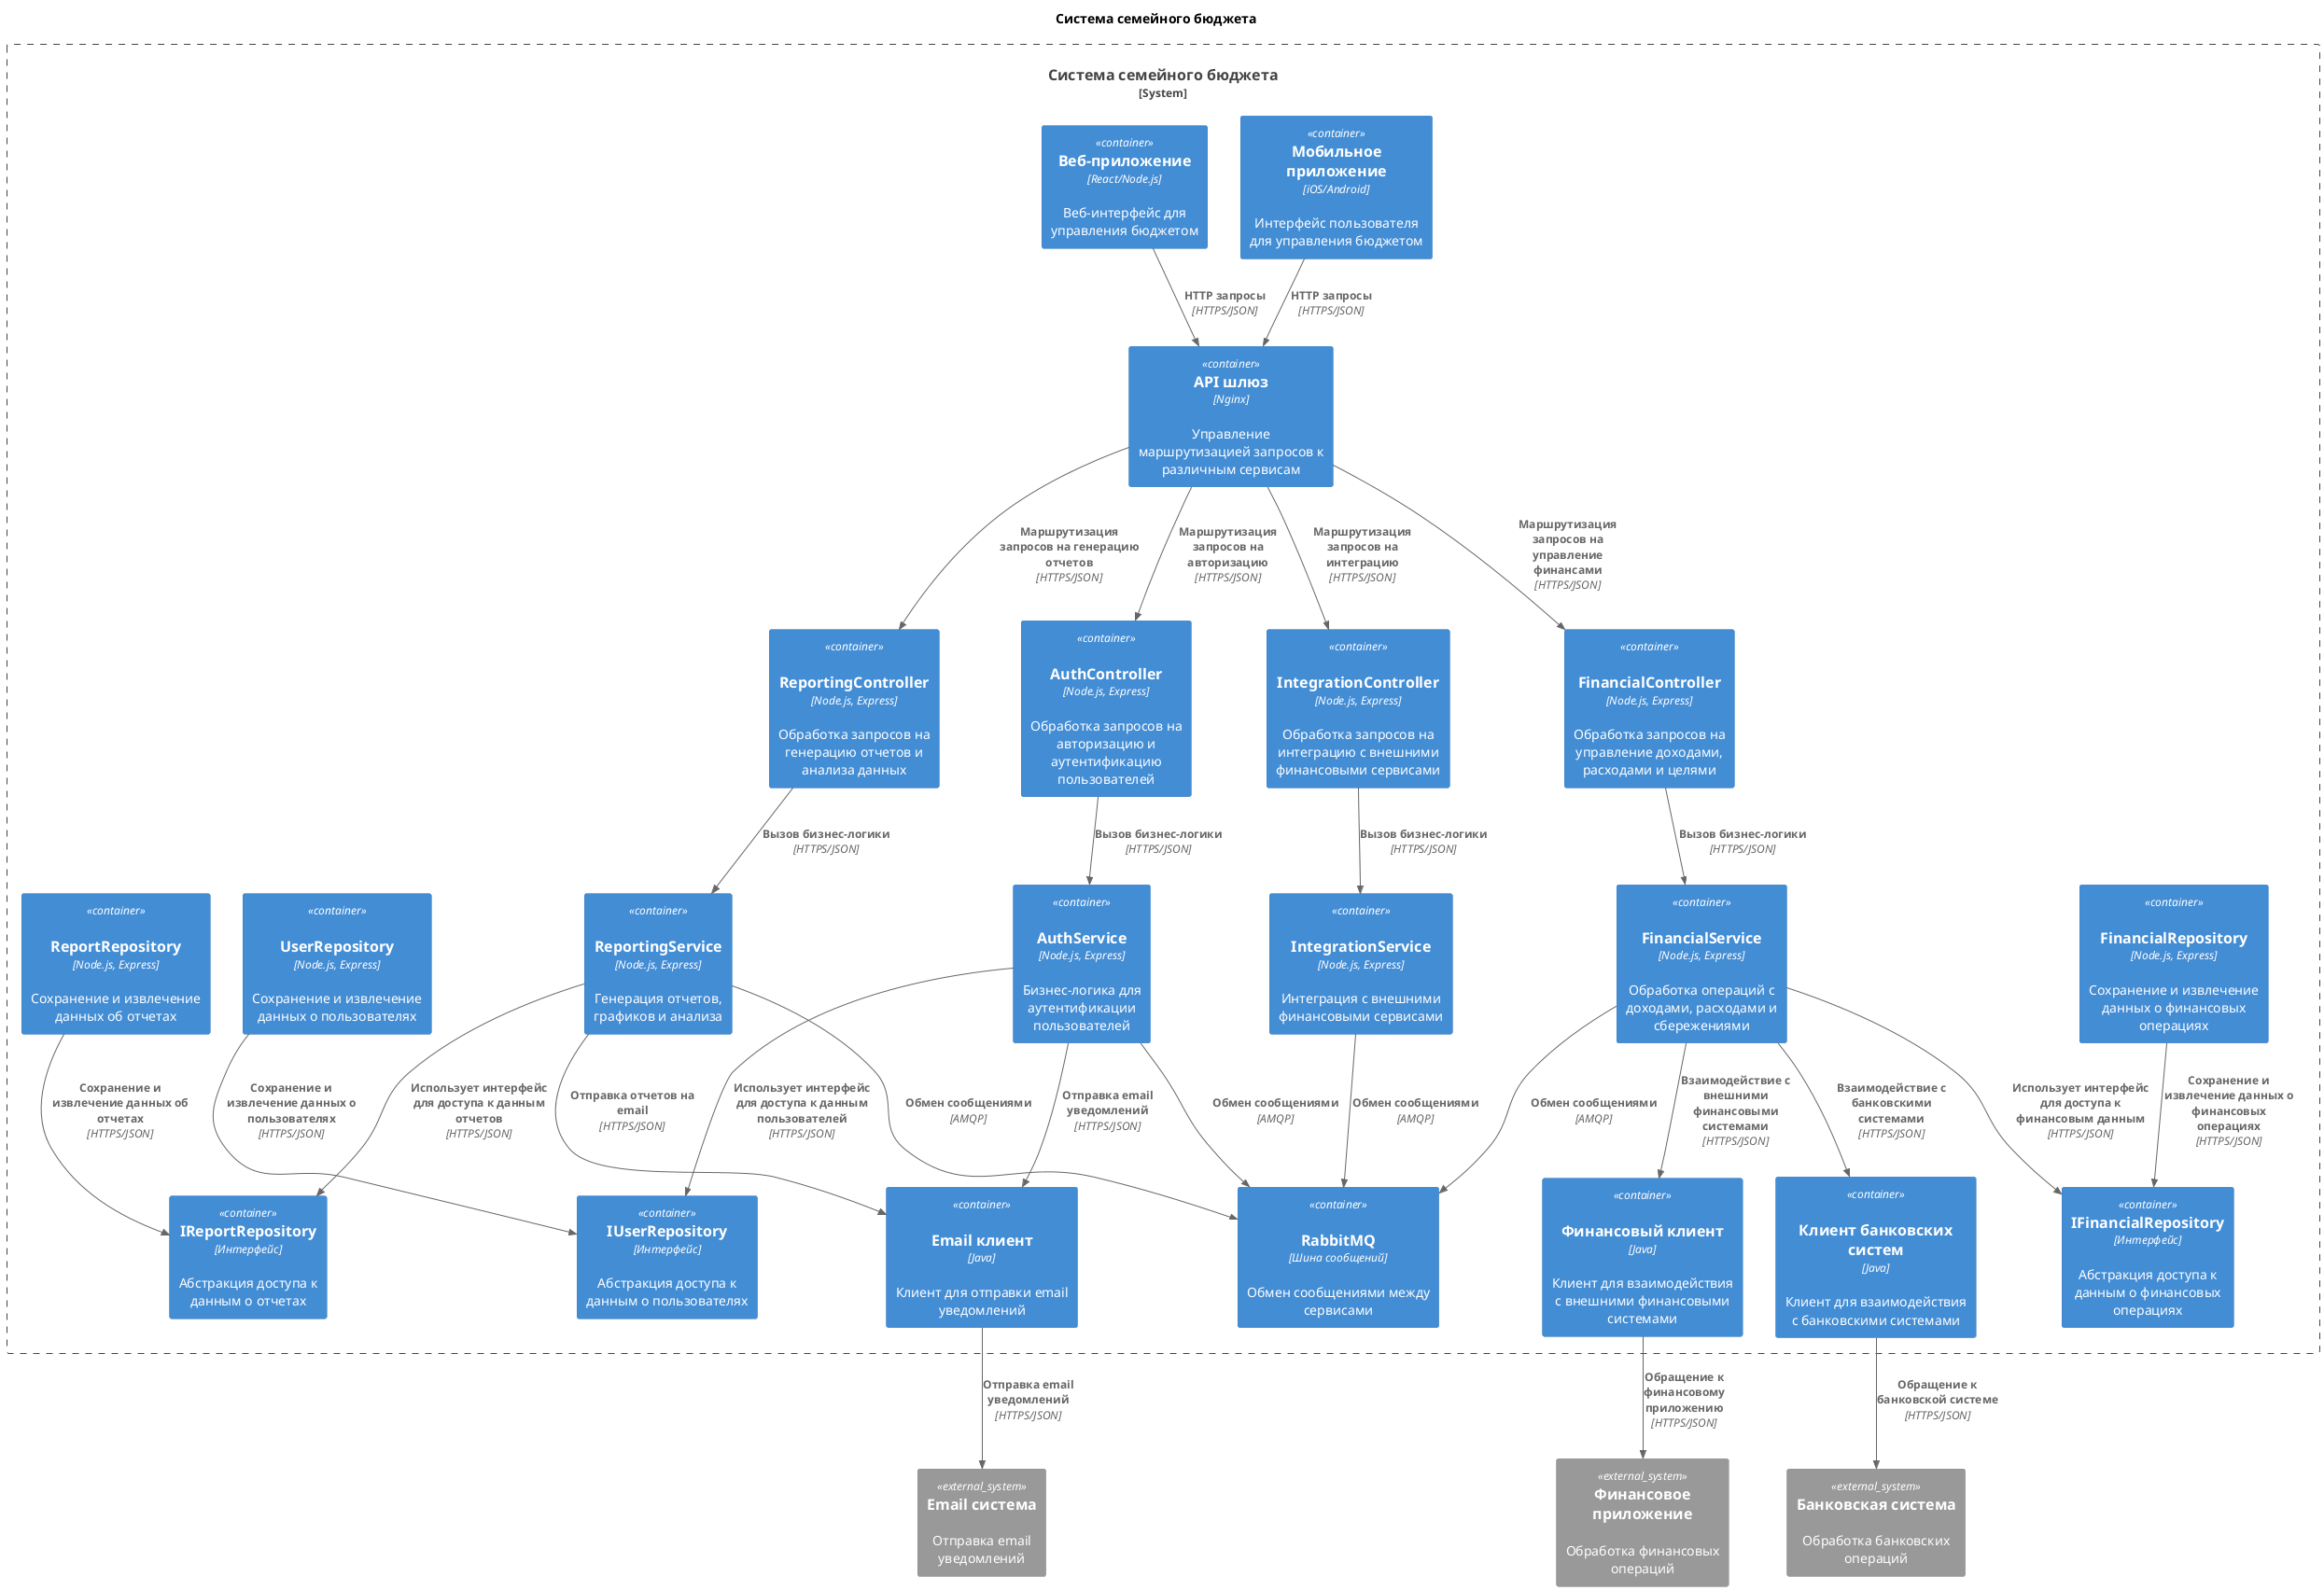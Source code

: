 @startuml C4. Компонент

title Система семейного бюджета

!include <C4/C4_Container>

System_Boundary(BudgetSystem_Boundary, "Система семейного бюджета") {
    ' Клиенты
    Container(budgetApp, "Мобильное приложение", "iOS/Android", "Интерфейс пользователя для управления бюджетом")
    Container(budgetWebApp, "Веб-приложение", "React/Node.js", "Веб-интерфейс для управления бюджетом")
    
    ' API шлюз
    Container(api_gateway, "API шлюз", "Nginx", "Управление маршрутизацией запросов к различным сервисам")

    ' Контроллеры
    Container(authController, "AuthController", "Node.js, Express", "Обработка запросов на авторизацию и аутентификацию пользователей", "HTTPS/JSON")
    Container(financialController, "FinancialController", "Node.js, Express", "Обработка запросов на управление доходами, расходами и целями", "HTTPS/JSON")
    Container(reportingController, "ReportingController", "Node.js, Express", "Обработка запросов на генерацию отчетов и анализа данных", "HTTPS/JSON")
    Container(integrationController, "IntegrationController", "Node.js, Express", "Обработка запросов на интеграцию с внешними финансовыми сервисами", "HTTPS/JSON")

    ' Сервисы
    Container(authService, "AuthService", "Node.js, Express", "Бизнес-логика для аутентификации пользователей", "HTTPS/JSON")
    Container(financialService, "FinancialService", "Node.js, Express", "Обработка операций с доходами, расходами и сбережениями", "HTTPS/JSON")
    Container(reportingService, "ReportingService", "Node.js, Express", "Генерация отчетов, графиков и анализа", "HTTPS/JSON")
    Container(integrationService, "IntegrationService", "Node.js, Express", "Интеграция с внешними финансовыми сервисами", "HTTPS/JSON")

    ' Репозитории
    Container(userRepositoryInterface, "IUserRepository", "Интерфейс", "Абстракция доступа к данным о пользователях")
    Container(financialRepositoryInterface, "IFinancialRepository", "Интерфейс", "Абстракция доступа к данным о финансовых операциях")
    Container(reportRepositoryInterface, "IReportRepository", "Интерфейс", "Абстракция доступа к данным о отчетах")

    Container(userRepository, "UserRepository", "Node.js, Express", "Сохранение и извлечение данных о пользователях", "HTTPS/JSON")
    Container(financialRepository, "FinancialRepository", "Node.js, Express", "Сохранение и извлечение данных о финансовых операциях", "HTTPS/JSON")
    Container(reportRepository, "ReportRepository", "Node.js, Express", "Сохранение и извлечение данных об отчетах", "HTTPS/JSON")

    ' Дополнительные сервисы
    Container(emailClient, "Email клиент", "Java", "Клиент для отправки email уведомлений", "HTTPS/JSON")
    Container(bankClient, "Клиент банковских систем", "Java", "Клиент для взаимодействия с банковскими системами", "HTTPS/JSON")
    Container(financialClient, "Финансовый клиент", "Java", "Клиент для взаимодействия с внешними финансовыми системами", "HTTPS/JSON")
    Container(rabbitmq, "RabbitMQ", "Шина сообщений", "Обмен сообщениями между сервисами", "AMQP")
}

' Связи с API шлюзом
Rel(budgetApp, api_gateway, "HTTP запросы", "HTTPS/JSON")
Rel(budgetWebApp, api_gateway, "HTTP запросы", "HTTPS/JSON")
Rel(api_gateway, authController, "Маршрутизация запросов на авторизацию", "HTTPS/JSON")
Rel(api_gateway, financialController, "Маршрутизация запросов на управление финансами", "HTTPS/JSON")
Rel(api_gateway, reportingController, "Маршрутизация запросов на генерацию отчетов", "HTTPS/JSON")
Rel(api_gateway, integrationController, "Маршрутизация запросов на интеграцию", "HTTPS/JSON")

' Связи с контроллерами и сервисами
Rel(authController, authService, "Вызов бизнес-логики", "HTTPS/JSON")
Rel(financialController, financialService, "Вызов бизнес-логики", "HTTPS/JSON")
Rel(reportingController, reportingService, "Вызов бизнес-логики", "HTTPS/JSON")
Rel(integrationController, integrationService, "Вызов бизнес-логики", "HTTPS/JSON")

' Связи с сервисами и репозиториями
Rel(authService, userRepositoryInterface, "Использует интерфейс для доступа к данным пользователей", "HTTPS/JSON")
Rel(financialService, financialRepositoryInterface, "Использует интерфейс для доступа к финансовым данным", "HTTPS/JSON")
Rel(reportingService, reportRepositoryInterface, "Использует интерфейс для доступа к данным отчетов", "HTTPS/JSON")

' Связи с внешними клиентами
Rel(authService, emailClient, "Отправка email уведомлений", "HTTPS/JSON")
Rel(financialService, bankClient, "Взаимодействие с банковскими системами", "HTTPS/JSON")
Rel(financialService, financialClient, "Взаимодействие с внешними финансовыми системами", "HTTPS/JSON")
Rel(reportingService, emailClient, "Отправка отчетов на email", "HTTPS/JSON")

' Реализации репозиториев
Rel(userRepository, userRepositoryInterface, "Сохранение и извлечение данных о пользователях", "HTTPS/JSON")
Rel(financialRepository, financialRepositoryInterface, "Сохранение и извлечение данных о финансовых операциях", "HTTPS/JSON")
Rel(reportRepository, reportRepositoryInterface, "Сохранение и извлечение данных об отчетах", "HTTPS/JSON")

' Взаимодействие с внешними системами
System_Ext(bankSystem, "Банковская система", "Обработка банковских операций")
Rel(bankClient, bankSystem, "Обращение к банковской системе", "HTTPS/JSON")
System_Ext(financialApp, "Финансовое приложение", "Обработка финансовых операций")
Rel(financialClient, financialApp, "Обращение к финансовому приложению", "HTTPS/JSON")
System_Ext(emailSystem, "Email система", "Отправка email уведомлений")
Rel(emailClient, emailSystem, "Отправка email уведомлений", "HTTPS/JSON")

' RabbitMQ
Rel(authService, rabbitmq, "Обмен сообщениями", "AMQP")
Rel(financialService, rabbitmq, "Обмен сообщениями", "AMQP")
Rel(reportingService, rabbitmq, "Обмен сообщениями", "AMQP")
Rel(integrationService, rabbitmq, "Обмен сообщениями", "AMQP")

@enduml
